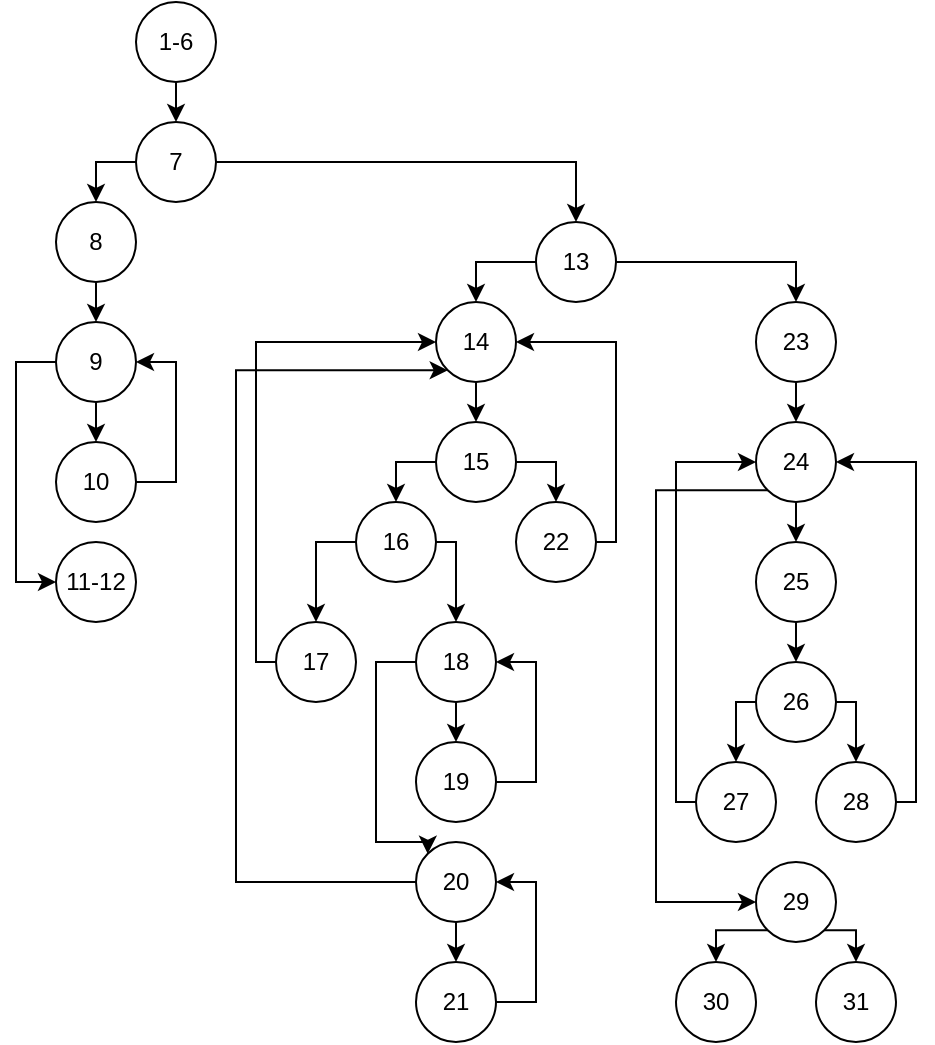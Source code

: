 <mxfile version="20.4.0" type="device"><diagram id="hms_2kXuMxHeBLYLFJu1" name="Page-1"><mxGraphModel dx="946" dy="516" grid="1" gridSize="10" guides="1" tooltips="1" connect="1" arrows="1" fold="1" page="1" pageScale="1" pageWidth="850" pageHeight="1100" math="0" shadow="0"><root><mxCell id="0"/><mxCell id="1" parent="0"/><mxCell id="QFXXgUvjqv7iBAhS5UND-7" style="edgeStyle=orthogonalEdgeStyle;rounded=0;orthogonalLoop=1;jettySize=auto;html=1;exitX=0.5;exitY=1;exitDx=0;exitDy=0;entryX=0.5;entryY=0;entryDx=0;entryDy=0;" edge="1" parent="1" source="QFXXgUvjqv7iBAhS5UND-1" target="QFXXgUvjqv7iBAhS5UND-2"><mxGeometry relative="1" as="geometry"/></mxCell><mxCell id="QFXXgUvjqv7iBAhS5UND-1" value="1-6" style="ellipse;whiteSpace=wrap;html=1;" vertex="1" parent="1"><mxGeometry x="400" y="130" width="40" height="40" as="geometry"/></mxCell><mxCell id="QFXXgUvjqv7iBAhS5UND-8" style="edgeStyle=orthogonalEdgeStyle;rounded=0;orthogonalLoop=1;jettySize=auto;html=1;exitX=0;exitY=0.5;exitDx=0;exitDy=0;entryX=0.5;entryY=0;entryDx=0;entryDy=0;" edge="1" parent="1" source="QFXXgUvjqv7iBAhS5UND-2" target="QFXXgUvjqv7iBAhS5UND-3"><mxGeometry relative="1" as="geometry"/></mxCell><mxCell id="QFXXgUvjqv7iBAhS5UND-67" style="edgeStyle=orthogonalEdgeStyle;rounded=0;orthogonalLoop=1;jettySize=auto;html=1;exitX=1;exitY=0.5;exitDx=0;exitDy=0;entryX=0.5;entryY=0;entryDx=0;entryDy=0;" edge="1" parent="1" source="QFXXgUvjqv7iBAhS5UND-2" target="QFXXgUvjqv7iBAhS5UND-14"><mxGeometry relative="1" as="geometry"/></mxCell><mxCell id="QFXXgUvjqv7iBAhS5UND-2" value="7" style="ellipse;whiteSpace=wrap;html=1;" vertex="1" parent="1"><mxGeometry x="400" y="190" width="40" height="40" as="geometry"/></mxCell><mxCell id="QFXXgUvjqv7iBAhS5UND-9" style="edgeStyle=orthogonalEdgeStyle;rounded=0;orthogonalLoop=1;jettySize=auto;html=1;exitX=0.5;exitY=1;exitDx=0;exitDy=0;entryX=0.5;entryY=0;entryDx=0;entryDy=0;" edge="1" parent="1" source="QFXXgUvjqv7iBAhS5UND-3" target="QFXXgUvjqv7iBAhS5UND-4"><mxGeometry relative="1" as="geometry"/></mxCell><mxCell id="QFXXgUvjqv7iBAhS5UND-3" value="8" style="ellipse;whiteSpace=wrap;html=1;" vertex="1" parent="1"><mxGeometry x="360" y="230" width="40" height="40" as="geometry"/></mxCell><mxCell id="QFXXgUvjqv7iBAhS5UND-10" style="edgeStyle=orthogonalEdgeStyle;rounded=0;orthogonalLoop=1;jettySize=auto;html=1;exitX=0;exitY=0.5;exitDx=0;exitDy=0;entryX=0;entryY=0.5;entryDx=0;entryDy=0;" edge="1" parent="1" source="QFXXgUvjqv7iBAhS5UND-4" target="QFXXgUvjqv7iBAhS5UND-6"><mxGeometry relative="1" as="geometry"/></mxCell><mxCell id="QFXXgUvjqv7iBAhS5UND-11" style="edgeStyle=orthogonalEdgeStyle;rounded=0;orthogonalLoop=1;jettySize=auto;html=1;exitX=0.5;exitY=1;exitDx=0;exitDy=0;entryX=0.5;entryY=0;entryDx=0;entryDy=0;" edge="1" parent="1" source="QFXXgUvjqv7iBAhS5UND-4" target="QFXXgUvjqv7iBAhS5UND-5"><mxGeometry relative="1" as="geometry"/></mxCell><mxCell id="QFXXgUvjqv7iBAhS5UND-4" value="9" style="ellipse;whiteSpace=wrap;html=1;" vertex="1" parent="1"><mxGeometry x="360" y="290" width="40" height="40" as="geometry"/></mxCell><mxCell id="QFXXgUvjqv7iBAhS5UND-68" style="edgeStyle=orthogonalEdgeStyle;rounded=0;orthogonalLoop=1;jettySize=auto;html=1;exitX=1;exitY=0.5;exitDx=0;exitDy=0;entryX=1;entryY=0.5;entryDx=0;entryDy=0;" edge="1" parent="1" source="QFXXgUvjqv7iBAhS5UND-5" target="QFXXgUvjqv7iBAhS5UND-4"><mxGeometry relative="1" as="geometry"/></mxCell><mxCell id="QFXXgUvjqv7iBAhS5UND-5" value="10" style="ellipse;whiteSpace=wrap;html=1;" vertex="1" parent="1"><mxGeometry x="360" y="350" width="40" height="40" as="geometry"/></mxCell><mxCell id="QFXXgUvjqv7iBAhS5UND-6" value="11-12" style="ellipse;whiteSpace=wrap;html=1;" vertex="1" parent="1"><mxGeometry x="360" y="400" width="40" height="40" as="geometry"/></mxCell><mxCell id="QFXXgUvjqv7iBAhS5UND-25" style="edgeStyle=orthogonalEdgeStyle;rounded=0;orthogonalLoop=1;jettySize=auto;html=1;exitX=0;exitY=0.5;exitDx=0;exitDy=0;entryX=0.5;entryY=0;entryDx=0;entryDy=0;" edge="1" parent="1" source="QFXXgUvjqv7iBAhS5UND-14" target="QFXXgUvjqv7iBAhS5UND-15"><mxGeometry relative="1" as="geometry"/></mxCell><mxCell id="QFXXgUvjqv7iBAhS5UND-26" style="edgeStyle=orthogonalEdgeStyle;rounded=0;orthogonalLoop=1;jettySize=auto;html=1;exitX=1;exitY=0.5;exitDx=0;exitDy=0;entryX=0.5;entryY=0;entryDx=0;entryDy=0;" edge="1" parent="1" source="QFXXgUvjqv7iBAhS5UND-14" target="QFXXgUvjqv7iBAhS5UND-16"><mxGeometry relative="1" as="geometry"/></mxCell><mxCell id="QFXXgUvjqv7iBAhS5UND-14" value="13" style="ellipse;whiteSpace=wrap;html=1;" vertex="1" parent="1"><mxGeometry x="600" y="240" width="40" height="40" as="geometry"/></mxCell><mxCell id="QFXXgUvjqv7iBAhS5UND-27" style="edgeStyle=orthogonalEdgeStyle;rounded=0;orthogonalLoop=1;jettySize=auto;html=1;exitX=0.5;exitY=1;exitDx=0;exitDy=0;entryX=0.5;entryY=0;entryDx=0;entryDy=0;" edge="1" parent="1" source="QFXXgUvjqv7iBAhS5UND-15" target="QFXXgUvjqv7iBAhS5UND-17"><mxGeometry relative="1" as="geometry"/></mxCell><mxCell id="QFXXgUvjqv7iBAhS5UND-15" value="14" style="ellipse;whiteSpace=wrap;html=1;" vertex="1" parent="1"><mxGeometry x="550" y="280" width="40" height="40" as="geometry"/></mxCell><mxCell id="QFXXgUvjqv7iBAhS5UND-48" style="edgeStyle=orthogonalEdgeStyle;rounded=0;orthogonalLoop=1;jettySize=auto;html=1;exitX=0.5;exitY=1;exitDx=0;exitDy=0;entryX=0.5;entryY=0;entryDx=0;entryDy=0;" edge="1" parent="1" source="QFXXgUvjqv7iBAhS5UND-16" target="QFXXgUvjqv7iBAhS5UND-46"><mxGeometry relative="1" as="geometry"/></mxCell><mxCell id="QFXXgUvjqv7iBAhS5UND-16" value="23" style="ellipse;whiteSpace=wrap;html=1;" vertex="1" parent="1"><mxGeometry x="710" y="280" width="40" height="40" as="geometry"/></mxCell><mxCell id="QFXXgUvjqv7iBAhS5UND-30" style="edgeStyle=orthogonalEdgeStyle;rounded=0;orthogonalLoop=1;jettySize=auto;html=1;exitX=1;exitY=0.5;exitDx=0;exitDy=0;entryX=0.5;entryY=0;entryDx=0;entryDy=0;" edge="1" parent="1" source="QFXXgUvjqv7iBAhS5UND-17" target="QFXXgUvjqv7iBAhS5UND-19"><mxGeometry relative="1" as="geometry"/></mxCell><mxCell id="QFXXgUvjqv7iBAhS5UND-33" style="edgeStyle=orthogonalEdgeStyle;rounded=0;orthogonalLoop=1;jettySize=auto;html=1;exitX=0;exitY=0.5;exitDx=0;exitDy=0;entryX=0.5;entryY=0;entryDx=0;entryDy=0;" edge="1" parent="1" source="QFXXgUvjqv7iBAhS5UND-17" target="QFXXgUvjqv7iBAhS5UND-18"><mxGeometry relative="1" as="geometry"/></mxCell><mxCell id="QFXXgUvjqv7iBAhS5UND-17" value="15" style="ellipse;whiteSpace=wrap;html=1;" vertex="1" parent="1"><mxGeometry x="550" y="340" width="40" height="40" as="geometry"/></mxCell><mxCell id="QFXXgUvjqv7iBAhS5UND-34" style="edgeStyle=orthogonalEdgeStyle;rounded=0;orthogonalLoop=1;jettySize=auto;html=1;exitX=0;exitY=0.5;exitDx=0;exitDy=0;entryX=0.5;entryY=0;entryDx=0;entryDy=0;" edge="1" parent="1" source="QFXXgUvjqv7iBAhS5UND-18" target="QFXXgUvjqv7iBAhS5UND-20"><mxGeometry relative="1" as="geometry"/></mxCell><mxCell id="QFXXgUvjqv7iBAhS5UND-36" style="edgeStyle=orthogonalEdgeStyle;rounded=0;orthogonalLoop=1;jettySize=auto;html=1;exitX=1;exitY=0.5;exitDx=0;exitDy=0;entryX=0.5;entryY=0;entryDx=0;entryDy=0;" edge="1" parent="1" source="QFXXgUvjqv7iBAhS5UND-18" target="QFXXgUvjqv7iBAhS5UND-21"><mxGeometry relative="1" as="geometry"><Array as="points"><mxPoint x="560" y="400"/></Array></mxGeometry></mxCell><mxCell id="QFXXgUvjqv7iBAhS5UND-18" value="16" style="ellipse;whiteSpace=wrap;html=1;" vertex="1" parent="1"><mxGeometry x="510" y="380" width="40" height="40" as="geometry"/></mxCell><mxCell id="QFXXgUvjqv7iBAhS5UND-32" style="edgeStyle=orthogonalEdgeStyle;rounded=0;orthogonalLoop=1;jettySize=auto;html=1;exitX=1;exitY=0.5;exitDx=0;exitDy=0;entryX=1;entryY=0.5;entryDx=0;entryDy=0;" edge="1" parent="1" source="QFXXgUvjqv7iBAhS5UND-19" target="QFXXgUvjqv7iBAhS5UND-15"><mxGeometry relative="1" as="geometry"><Array as="points"><mxPoint x="640" y="400"/><mxPoint x="640" y="300"/></Array></mxGeometry></mxCell><mxCell id="QFXXgUvjqv7iBAhS5UND-19" value="22" style="ellipse;whiteSpace=wrap;html=1;" vertex="1" parent="1"><mxGeometry x="590" y="380" width="40" height="40" as="geometry"/></mxCell><mxCell id="QFXXgUvjqv7iBAhS5UND-35" style="edgeStyle=orthogonalEdgeStyle;rounded=0;orthogonalLoop=1;jettySize=auto;html=1;exitX=0;exitY=0.5;exitDx=0;exitDy=0;entryX=0;entryY=0.5;entryDx=0;entryDy=0;" edge="1" parent="1" source="QFXXgUvjqv7iBAhS5UND-20" target="QFXXgUvjqv7iBAhS5UND-15"><mxGeometry relative="1" as="geometry"><Array as="points"><mxPoint x="460" y="460"/><mxPoint x="460" y="300"/></Array></mxGeometry></mxCell><mxCell id="QFXXgUvjqv7iBAhS5UND-20" value="17" style="ellipse;whiteSpace=wrap;html=1;" vertex="1" parent="1"><mxGeometry x="470" y="440" width="40" height="40" as="geometry"/></mxCell><mxCell id="QFXXgUvjqv7iBAhS5UND-37" style="edgeStyle=orthogonalEdgeStyle;rounded=0;orthogonalLoop=1;jettySize=auto;html=1;exitX=0.5;exitY=1;exitDx=0;exitDy=0;entryX=0.5;entryY=0;entryDx=0;entryDy=0;" edge="1" parent="1" source="QFXXgUvjqv7iBAhS5UND-21" target="QFXXgUvjqv7iBAhS5UND-23"><mxGeometry relative="1" as="geometry"/></mxCell><mxCell id="QFXXgUvjqv7iBAhS5UND-39" style="edgeStyle=orthogonalEdgeStyle;rounded=0;orthogonalLoop=1;jettySize=auto;html=1;exitX=0;exitY=0.5;exitDx=0;exitDy=0;entryX=0;entryY=0;entryDx=0;entryDy=0;" edge="1" parent="1" source="QFXXgUvjqv7iBAhS5UND-21" target="QFXXgUvjqv7iBAhS5UND-22"><mxGeometry relative="1" as="geometry"><Array as="points"><mxPoint x="520" y="460"/><mxPoint x="520" y="550"/><mxPoint x="546" y="550"/></Array></mxGeometry></mxCell><mxCell id="QFXXgUvjqv7iBAhS5UND-21" value="18" style="ellipse;whiteSpace=wrap;html=1;" vertex="1" parent="1"><mxGeometry x="540" y="440" width="40" height="40" as="geometry"/></mxCell><mxCell id="QFXXgUvjqv7iBAhS5UND-40" style="edgeStyle=orthogonalEdgeStyle;rounded=0;orthogonalLoop=1;jettySize=auto;html=1;exitX=0.5;exitY=1;exitDx=0;exitDy=0;entryX=0.5;entryY=0;entryDx=0;entryDy=0;" edge="1" parent="1" source="QFXXgUvjqv7iBAhS5UND-22" target="QFXXgUvjqv7iBAhS5UND-24"><mxGeometry relative="1" as="geometry"/></mxCell><mxCell id="QFXXgUvjqv7iBAhS5UND-45" style="edgeStyle=orthogonalEdgeStyle;rounded=0;orthogonalLoop=1;jettySize=auto;html=1;exitX=0;exitY=0.5;exitDx=0;exitDy=0;entryX=0;entryY=1;entryDx=0;entryDy=0;" edge="1" parent="1" source="QFXXgUvjqv7iBAhS5UND-22" target="QFXXgUvjqv7iBAhS5UND-15"><mxGeometry relative="1" as="geometry"><Array as="points"><mxPoint x="450" y="570"/><mxPoint x="450" y="314"/></Array></mxGeometry></mxCell><mxCell id="QFXXgUvjqv7iBAhS5UND-22" value="20" style="ellipse;whiteSpace=wrap;html=1;" vertex="1" parent="1"><mxGeometry x="540" y="550" width="40" height="40" as="geometry"/></mxCell><mxCell id="QFXXgUvjqv7iBAhS5UND-38" style="edgeStyle=orthogonalEdgeStyle;rounded=0;orthogonalLoop=1;jettySize=auto;html=1;exitX=1;exitY=0.5;exitDx=0;exitDy=0;entryX=1;entryY=0.5;entryDx=0;entryDy=0;" edge="1" parent="1" source="QFXXgUvjqv7iBAhS5UND-23" target="QFXXgUvjqv7iBAhS5UND-21"><mxGeometry relative="1" as="geometry"/></mxCell><mxCell id="QFXXgUvjqv7iBAhS5UND-23" value="19" style="ellipse;whiteSpace=wrap;html=1;" vertex="1" parent="1"><mxGeometry x="540" y="500" width="40" height="40" as="geometry"/></mxCell><mxCell id="QFXXgUvjqv7iBAhS5UND-42" style="edgeStyle=orthogonalEdgeStyle;rounded=0;orthogonalLoop=1;jettySize=auto;html=1;exitX=1;exitY=0.5;exitDx=0;exitDy=0;entryX=1;entryY=0.5;entryDx=0;entryDy=0;" edge="1" parent="1" source="QFXXgUvjqv7iBAhS5UND-24" target="QFXXgUvjqv7iBAhS5UND-22"><mxGeometry relative="1" as="geometry"/></mxCell><mxCell id="QFXXgUvjqv7iBAhS5UND-24" value="21" style="ellipse;whiteSpace=wrap;html=1;" vertex="1" parent="1"><mxGeometry x="540" y="610" width="40" height="40" as="geometry"/></mxCell><mxCell id="QFXXgUvjqv7iBAhS5UND-49" style="edgeStyle=orthogonalEdgeStyle;rounded=0;orthogonalLoop=1;jettySize=auto;html=1;exitX=0.5;exitY=1;exitDx=0;exitDy=0;entryX=0.5;entryY=0;entryDx=0;entryDy=0;" edge="1" parent="1" source="QFXXgUvjqv7iBAhS5UND-46" target="QFXXgUvjqv7iBAhS5UND-47"><mxGeometry relative="1" as="geometry"/></mxCell><mxCell id="QFXXgUvjqv7iBAhS5UND-63" style="edgeStyle=orthogonalEdgeStyle;rounded=0;orthogonalLoop=1;jettySize=auto;html=1;exitX=0;exitY=1;exitDx=0;exitDy=0;entryX=0;entryY=0.5;entryDx=0;entryDy=0;" edge="1" parent="1" source="QFXXgUvjqv7iBAhS5UND-46" target="QFXXgUvjqv7iBAhS5UND-60"><mxGeometry relative="1" as="geometry"><mxPoint x="660" y="580" as="targetPoint"/><Array as="points"><mxPoint x="660" y="374"/><mxPoint x="660" y="580"/></Array></mxGeometry></mxCell><mxCell id="QFXXgUvjqv7iBAhS5UND-46" value="24" style="ellipse;whiteSpace=wrap;html=1;" vertex="1" parent="1"><mxGeometry x="710" y="340" width="40" height="40" as="geometry"/></mxCell><mxCell id="QFXXgUvjqv7iBAhS5UND-53" style="edgeStyle=orthogonalEdgeStyle;rounded=0;orthogonalLoop=1;jettySize=auto;html=1;exitX=0.5;exitY=1;exitDx=0;exitDy=0;entryX=0.5;entryY=0;entryDx=0;entryDy=0;" edge="1" parent="1" source="QFXXgUvjqv7iBAhS5UND-47" target="QFXXgUvjqv7iBAhS5UND-50"><mxGeometry relative="1" as="geometry"/></mxCell><mxCell id="QFXXgUvjqv7iBAhS5UND-47" value="25" style="ellipse;whiteSpace=wrap;html=1;" vertex="1" parent="1"><mxGeometry x="710" y="400" width="40" height="40" as="geometry"/></mxCell><mxCell id="QFXXgUvjqv7iBAhS5UND-57" style="edgeStyle=orthogonalEdgeStyle;rounded=0;orthogonalLoop=1;jettySize=auto;html=1;exitX=0;exitY=0.5;exitDx=0;exitDy=0;entryX=0.5;entryY=0;entryDx=0;entryDy=0;" edge="1" parent="1" source="QFXXgUvjqv7iBAhS5UND-50" target="QFXXgUvjqv7iBAhS5UND-51"><mxGeometry relative="1" as="geometry"/></mxCell><mxCell id="QFXXgUvjqv7iBAhS5UND-58" style="edgeStyle=orthogonalEdgeStyle;rounded=0;orthogonalLoop=1;jettySize=auto;html=1;exitX=1;exitY=0.5;exitDx=0;exitDy=0;entryX=0.5;entryY=0;entryDx=0;entryDy=0;" edge="1" parent="1" source="QFXXgUvjqv7iBAhS5UND-50" target="QFXXgUvjqv7iBAhS5UND-52"><mxGeometry relative="1" as="geometry"/></mxCell><mxCell id="QFXXgUvjqv7iBAhS5UND-50" value="26" style="ellipse;whiteSpace=wrap;html=1;" vertex="1" parent="1"><mxGeometry x="710" y="460" width="40" height="40" as="geometry"/></mxCell><mxCell id="QFXXgUvjqv7iBAhS5UND-59" style="edgeStyle=orthogonalEdgeStyle;rounded=0;orthogonalLoop=1;jettySize=auto;html=1;exitX=0;exitY=0.5;exitDx=0;exitDy=0;entryX=0;entryY=0.5;entryDx=0;entryDy=0;" edge="1" parent="1" source="QFXXgUvjqv7iBAhS5UND-51" target="QFXXgUvjqv7iBAhS5UND-46"><mxGeometry relative="1" as="geometry"><Array as="points"><mxPoint x="670" y="530"/><mxPoint x="670" y="360"/></Array></mxGeometry></mxCell><mxCell id="QFXXgUvjqv7iBAhS5UND-51" value="27" style="ellipse;whiteSpace=wrap;html=1;" vertex="1" parent="1"><mxGeometry x="680" y="510" width="40" height="40" as="geometry"/></mxCell><mxCell id="QFXXgUvjqv7iBAhS5UND-54" style="edgeStyle=orthogonalEdgeStyle;rounded=0;orthogonalLoop=1;jettySize=auto;html=1;exitX=1;exitY=0.5;exitDx=0;exitDy=0;entryX=1;entryY=0.5;entryDx=0;entryDy=0;" edge="1" parent="1" source="QFXXgUvjqv7iBAhS5UND-52" target="QFXXgUvjqv7iBAhS5UND-46"><mxGeometry relative="1" as="geometry"><Array as="points"><mxPoint x="790" y="530"/><mxPoint x="790" y="360"/></Array></mxGeometry></mxCell><mxCell id="QFXXgUvjqv7iBAhS5UND-52" value="28" style="ellipse;whiteSpace=wrap;html=1;" vertex="1" parent="1"><mxGeometry x="740" y="510" width="40" height="40" as="geometry"/></mxCell><mxCell id="QFXXgUvjqv7iBAhS5UND-65" style="edgeStyle=orthogonalEdgeStyle;rounded=0;orthogonalLoop=1;jettySize=auto;html=1;exitX=0;exitY=1;exitDx=0;exitDy=0;entryX=0.5;entryY=0;entryDx=0;entryDy=0;" edge="1" parent="1" source="QFXXgUvjqv7iBAhS5UND-60" target="QFXXgUvjqv7iBAhS5UND-61"><mxGeometry relative="1" as="geometry"/></mxCell><mxCell id="QFXXgUvjqv7iBAhS5UND-66" style="edgeStyle=orthogonalEdgeStyle;rounded=0;orthogonalLoop=1;jettySize=auto;html=1;exitX=1;exitY=1;exitDx=0;exitDy=0;entryX=0.5;entryY=0;entryDx=0;entryDy=0;" edge="1" parent="1" source="QFXXgUvjqv7iBAhS5UND-60" target="QFXXgUvjqv7iBAhS5UND-64"><mxGeometry relative="1" as="geometry"/></mxCell><mxCell id="QFXXgUvjqv7iBAhS5UND-60" value="29" style="ellipse;whiteSpace=wrap;html=1;" vertex="1" parent="1"><mxGeometry x="710" y="560" width="40" height="40" as="geometry"/></mxCell><mxCell id="QFXXgUvjqv7iBAhS5UND-61" value="30" style="ellipse;whiteSpace=wrap;html=1;" vertex="1" parent="1"><mxGeometry x="670" y="610" width="40" height="40" as="geometry"/></mxCell><mxCell id="QFXXgUvjqv7iBAhS5UND-64" value="31" style="ellipse;whiteSpace=wrap;html=1;" vertex="1" parent="1"><mxGeometry x="740" y="610" width="40" height="40" as="geometry"/></mxCell></root></mxGraphModel></diagram></mxfile>